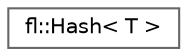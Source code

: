 digraph "Graphical Class Hierarchy"
{
 // INTERACTIVE_SVG=YES
 // LATEX_PDF_SIZE
  bgcolor="transparent";
  edge [fontname=Helvetica,fontsize=10,labelfontname=Helvetica,labelfontsize=10];
  node [fontname=Helvetica,fontsize=10,shape=box,height=0.2,width=0.4];
  rankdir="LR";
  Node0 [id="Node000000",label="fl::Hash\< T \>",height=0.2,width=0.4,color="grey40", fillcolor="white", style="filled",URL="$d6/dfd/structfl_1_1_hash.html",tooltip=" "];
}
